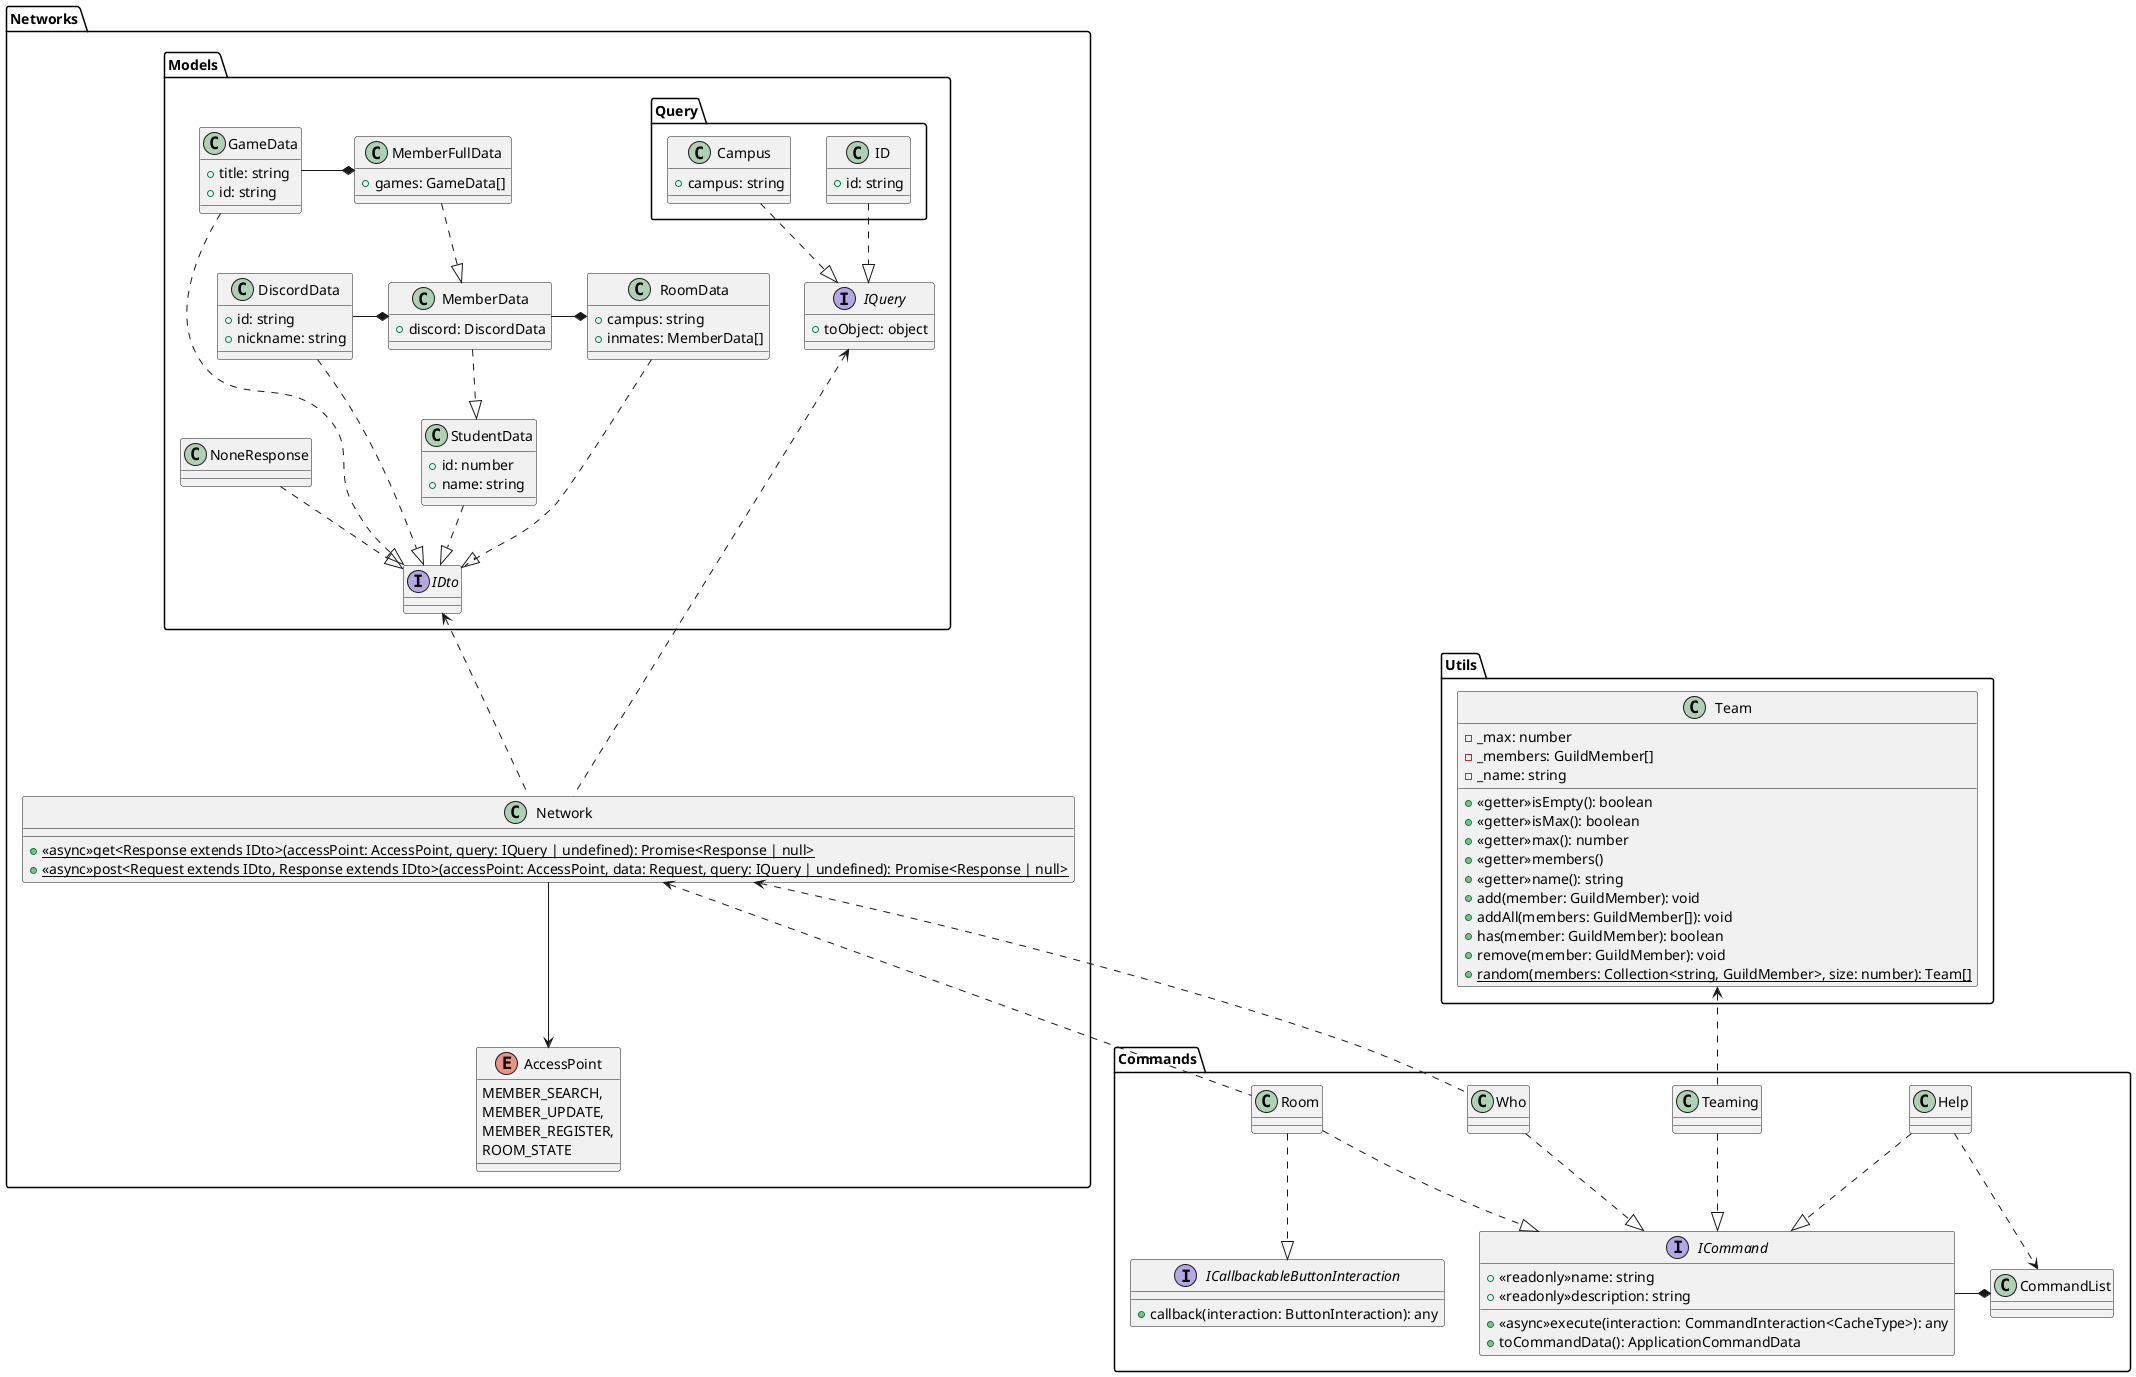 @startuml Discord-bot

package Commands
{
    interface ICommand
    {
        +<<readonly>>name: string
        +<<readonly>>description: string
        +<<async>>execute(interaction: CommandInteraction<CacheType>): any
        +toCommandData(): ApplicationCommandData
    }
    interface ICallbackableButtonInteraction
    {
        +callback(interaction: ButtonInteraction): any
    }
    class CommandList
    class Help
    class Room
    class Teaming
    class Who
}

package Networks
{
    package Models
    {
        package Query
        {
            class ID
            {
                +id: string
            }

            class Campus 
            {
                +campus: string
            }
        }

        class RoomData
        {
            +campus: string
            +inmates: MemberData[]
        }

        class DiscordData
        {
            +id: string
            +nickname: string
        }

        class GameData
        {
            +title: string
            +id: string
        }

        class MemberData
        {
            +discord: DiscordData
        }

        class MemberFullData
        {
            +games: GameData[]
        }

        class StudentData 
        {
            +id: number
            +name: string
        }

        class NoneResponse
        interface IDto
        interface IQuery
        {
            +toObject: object
        }
    }

    enum AccessPoint
    {
        MEMBER_SEARCH,
        MEMBER_UPDATE,
        MEMBER_REGISTER,
        ROOM_STATE
    }

    class Network
    {
        +<<async>>{static}get<Response extends IDto>(accessPoint: AccessPoint, query: IQuery | undefined): Promise<Response | null>
        +<<async>>{static}post<Request extends IDto, Response extends IDto>(accessPoint: AccessPoint, data: Request, query: IQuery | undefined): Promise<Response | null>
    }
}

package Utils
{
    class Team
    {
        -_max: number
        -_members: GuildMember[]
        -_name: string
        +<<getter>>isEmpty(): boolean
        +<<getter>>isMax(): boolean
        +<<getter>>max(): number
        +<<getter>>members()
        +<<getter>>name(): string
        +add(member: GuildMember): void
        +addAll(members: GuildMember[]): void
        +has(member: GuildMember): boolean
        +remove(member: GuildMember): void
        +{static}random(members: Collection<string, GuildMember>, size: number): Team[]
    }
}

Help ..|> ICommand
Room ..|> ICommand
Teaming ..|> ICommand
Who ..|> ICommand

RoomData ..|> IDto
DiscordData ..|> IDto
GameData ..|> IDto
StudentData ..|> IDto
NoneResponse ..|> IDto
MemberData ..|> StudentData
MemberFullData ..|> MemberData

Room ..|> ICallbackableButtonInteraction

Campus ..|> IQuery
ID ..|> IQuery

ICommand -* CommandList
DiscordData -* MemberData
GameData -* MemberFullData
MemberData -* RoomData

Help ..> CommandList
Teaming .up.> Team
Room .up.> Network
Who .up.> Network
Network .up.> IQuery
Network .up.> IDto

Network --> AccessPoint

@enduml